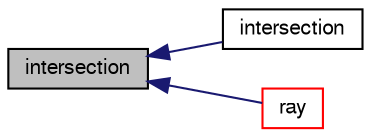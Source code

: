 digraph "intersection"
{
  bgcolor="transparent";
  edge [fontname="FreeSans",fontsize="10",labelfontname="FreeSans",labelfontsize="10"];
  node [fontname="FreeSans",fontsize="10",shape=record];
  rankdir="LR";
  Node189 [label="intersection",height=0.2,width=0.4,color="black", fillcolor="grey75", style="filled", fontcolor="black"];
  Node189 -> Node190 [dir="back",color="midnightblue",fontsize="10",style="solid",fontname="FreeSans"];
  Node190 [label="intersection",height=0.2,width=0.4,color="black",URL="$a27234.html#aeb75e115d77036e80b267bb7594e77b1"];
  Node189 -> Node191 [dir="back",color="midnightblue",fontsize="10",style="solid",fontname="FreeSans"];
  Node191 [label="ray",height=0.2,width=0.4,color="red",URL="$a27234.html#a1a77d6558c548601ea5bae7c096960de",tooltip="Return point intersection with a ray starting at p,. "];
}
